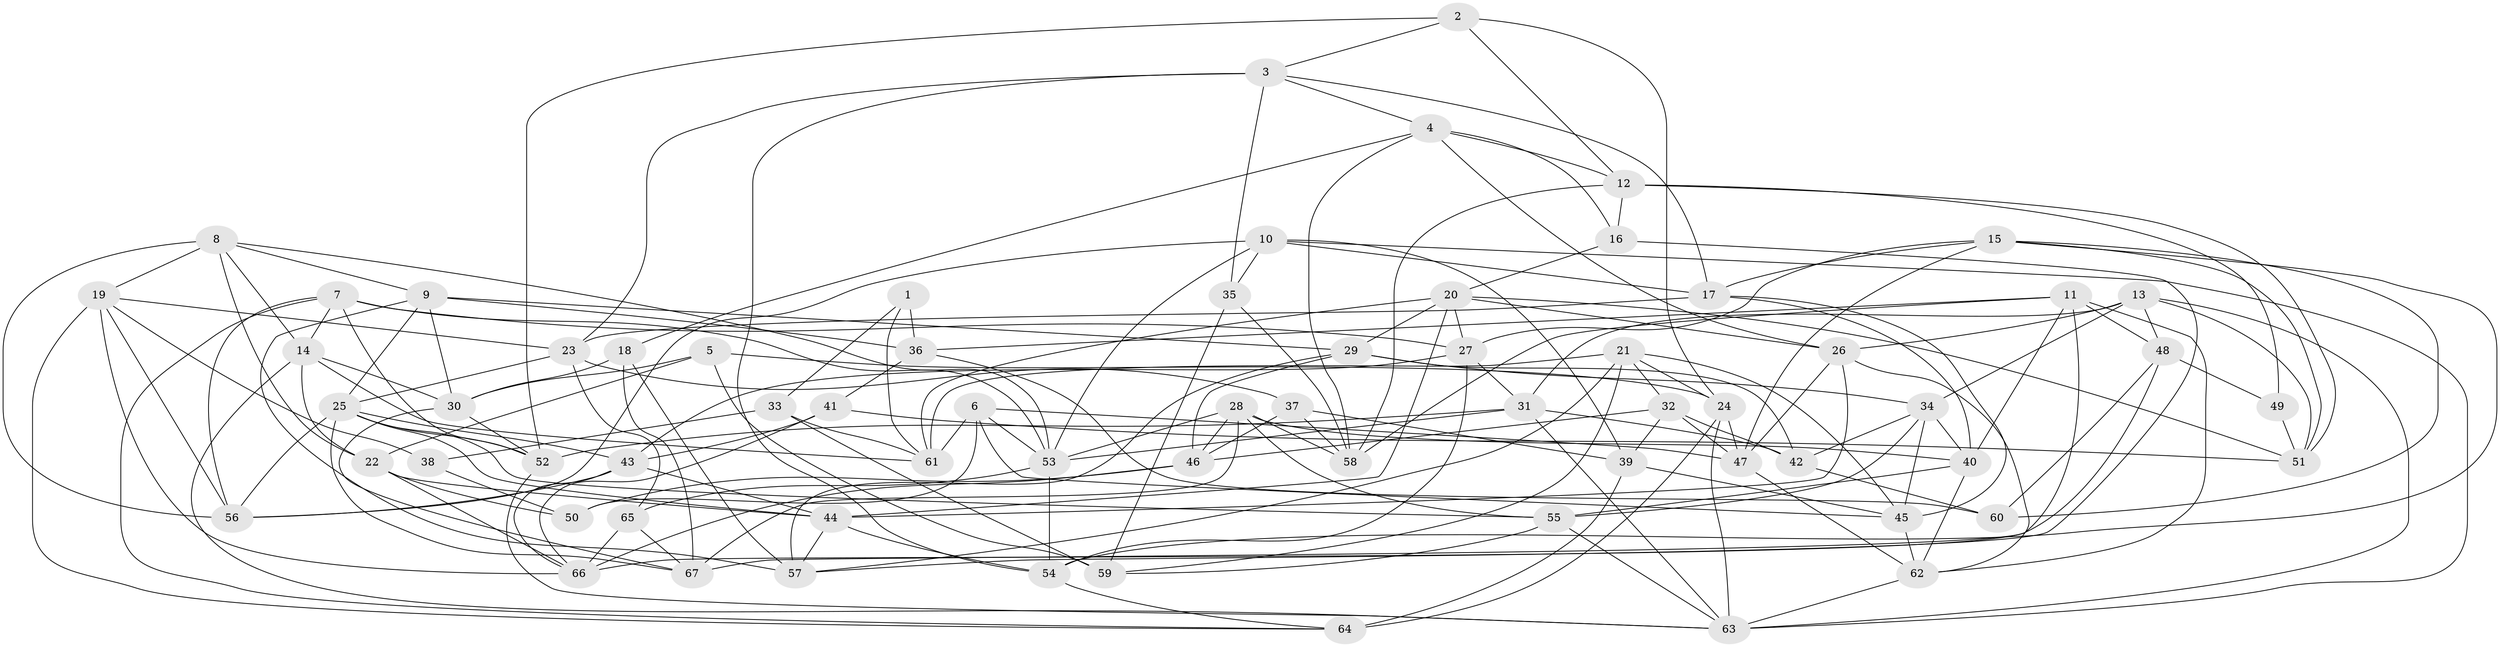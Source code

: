 // original degree distribution, {4: 1.0}
// Generated by graph-tools (version 1.1) at 2025/02/03/09/25 03:02:55]
// undirected, 67 vertices, 186 edges
graph export_dot {
graph [start="1"]
  node [color=gray90,style=filled];
  1;
  2;
  3;
  4;
  5;
  6;
  7;
  8;
  9;
  10;
  11;
  12;
  13;
  14;
  15;
  16;
  17;
  18;
  19;
  20;
  21;
  22;
  23;
  24;
  25;
  26;
  27;
  28;
  29;
  30;
  31;
  32;
  33;
  34;
  35;
  36;
  37;
  38;
  39;
  40;
  41;
  42;
  43;
  44;
  45;
  46;
  47;
  48;
  49;
  50;
  51;
  52;
  53;
  54;
  55;
  56;
  57;
  58;
  59;
  60;
  61;
  62;
  63;
  64;
  65;
  66;
  67;
  1 -- 33 [weight=1.0];
  1 -- 36 [weight=2.0];
  1 -- 61 [weight=1.0];
  2 -- 3 [weight=1.0];
  2 -- 12 [weight=1.0];
  2 -- 24 [weight=1.0];
  2 -- 52 [weight=1.0];
  3 -- 4 [weight=1.0];
  3 -- 17 [weight=1.0];
  3 -- 23 [weight=1.0];
  3 -- 35 [weight=1.0];
  3 -- 54 [weight=1.0];
  4 -- 12 [weight=1.0];
  4 -- 16 [weight=1.0];
  4 -- 18 [weight=1.0];
  4 -- 26 [weight=1.0];
  4 -- 58 [weight=1.0];
  5 -- 22 [weight=1.0];
  5 -- 24 [weight=1.0];
  5 -- 30 [weight=1.0];
  5 -- 59 [weight=1.0];
  6 -- 45 [weight=1.0];
  6 -- 47 [weight=1.0];
  6 -- 50 [weight=2.0];
  6 -- 53 [weight=1.0];
  6 -- 61 [weight=1.0];
  7 -- 14 [weight=1.0];
  7 -- 27 [weight=1.0];
  7 -- 52 [weight=1.0];
  7 -- 53 [weight=1.0];
  7 -- 56 [weight=1.0];
  7 -- 64 [weight=1.0];
  8 -- 9 [weight=1.0];
  8 -- 14 [weight=1.0];
  8 -- 19 [weight=1.0];
  8 -- 22 [weight=1.0];
  8 -- 53 [weight=1.0];
  8 -- 56 [weight=1.0];
  9 -- 25 [weight=1.0];
  9 -- 29 [weight=1.0];
  9 -- 30 [weight=1.0];
  9 -- 36 [weight=1.0];
  9 -- 57 [weight=1.0];
  10 -- 17 [weight=1.0];
  10 -- 35 [weight=1.0];
  10 -- 39 [weight=1.0];
  10 -- 53 [weight=1.0];
  10 -- 56 [weight=1.0];
  10 -- 63 [weight=1.0];
  11 -- 36 [weight=1.0];
  11 -- 40 [weight=1.0];
  11 -- 48 [weight=1.0];
  11 -- 58 [weight=1.0];
  11 -- 62 [weight=1.0];
  11 -- 67 [weight=1.0];
  12 -- 16 [weight=1.0];
  12 -- 49 [weight=1.0];
  12 -- 51 [weight=1.0];
  12 -- 58 [weight=1.0];
  13 -- 26 [weight=1.0];
  13 -- 31 [weight=1.0];
  13 -- 34 [weight=1.0];
  13 -- 48 [weight=1.0];
  13 -- 51 [weight=1.0];
  13 -- 63 [weight=1.0];
  14 -- 22 [weight=1.0];
  14 -- 30 [weight=1.0];
  14 -- 61 [weight=1.0];
  14 -- 63 [weight=1.0];
  15 -- 17 [weight=1.0];
  15 -- 27 [weight=1.0];
  15 -- 47 [weight=1.0];
  15 -- 51 [weight=1.0];
  15 -- 54 [weight=1.0];
  15 -- 60 [weight=1.0];
  16 -- 20 [weight=1.0];
  16 -- 57 [weight=1.0];
  17 -- 23 [weight=1.0];
  17 -- 40 [weight=1.0];
  17 -- 45 [weight=1.0];
  18 -- 30 [weight=1.0];
  18 -- 57 [weight=1.0];
  18 -- 67 [weight=1.0];
  19 -- 23 [weight=1.0];
  19 -- 38 [weight=1.0];
  19 -- 56 [weight=1.0];
  19 -- 64 [weight=1.0];
  19 -- 66 [weight=1.0];
  20 -- 26 [weight=1.0];
  20 -- 27 [weight=1.0];
  20 -- 29 [weight=1.0];
  20 -- 44 [weight=2.0];
  20 -- 51 [weight=1.0];
  20 -- 61 [weight=1.0];
  21 -- 24 [weight=1.0];
  21 -- 32 [weight=1.0];
  21 -- 45 [weight=1.0];
  21 -- 57 [weight=1.0];
  21 -- 59 [weight=1.0];
  21 -- 61 [weight=1.0];
  22 -- 44 [weight=1.0];
  22 -- 50 [weight=1.0];
  22 -- 66 [weight=1.0];
  23 -- 25 [weight=1.0];
  23 -- 37 [weight=1.0];
  23 -- 65 [weight=1.0];
  24 -- 47 [weight=1.0];
  24 -- 63 [weight=1.0];
  24 -- 64 [weight=1.0];
  25 -- 43 [weight=1.0];
  25 -- 44 [weight=1.0];
  25 -- 52 [weight=1.0];
  25 -- 55 [weight=1.0];
  25 -- 56 [weight=1.0];
  25 -- 67 [weight=1.0];
  26 -- 44 [weight=1.0];
  26 -- 47 [weight=1.0];
  26 -- 62 [weight=1.0];
  27 -- 31 [weight=1.0];
  27 -- 43 [weight=1.0];
  27 -- 54 [weight=1.0];
  28 -- 40 [weight=1.0];
  28 -- 46 [weight=1.0];
  28 -- 53 [weight=1.0];
  28 -- 55 [weight=1.0];
  28 -- 58 [weight=1.0];
  28 -- 67 [weight=1.0];
  29 -- 34 [weight=1.0];
  29 -- 42 [weight=1.0];
  29 -- 46 [weight=1.0];
  29 -- 57 [weight=1.0];
  30 -- 52 [weight=1.0];
  30 -- 67 [weight=1.0];
  31 -- 42 [weight=1.0];
  31 -- 52 [weight=1.0];
  31 -- 53 [weight=1.0];
  31 -- 63 [weight=1.0];
  32 -- 39 [weight=1.0];
  32 -- 42 [weight=2.0];
  32 -- 46 [weight=1.0];
  32 -- 47 [weight=1.0];
  33 -- 38 [weight=2.0];
  33 -- 59 [weight=2.0];
  33 -- 61 [weight=1.0];
  34 -- 40 [weight=1.0];
  34 -- 42 [weight=1.0];
  34 -- 45 [weight=1.0];
  34 -- 55 [weight=1.0];
  35 -- 58 [weight=1.0];
  35 -- 59 [weight=1.0];
  36 -- 41 [weight=1.0];
  36 -- 60 [weight=1.0];
  37 -- 39 [weight=1.0];
  37 -- 46 [weight=1.0];
  37 -- 58 [weight=1.0];
  38 -- 50 [weight=1.0];
  39 -- 45 [weight=1.0];
  39 -- 64 [weight=2.0];
  40 -- 55 [weight=1.0];
  40 -- 62 [weight=1.0];
  41 -- 43 [weight=1.0];
  41 -- 51 [weight=1.0];
  41 -- 66 [weight=1.0];
  42 -- 60 [weight=1.0];
  43 -- 44 [weight=1.0];
  43 -- 56 [weight=1.0];
  43 -- 66 [weight=1.0];
  44 -- 54 [weight=1.0];
  44 -- 57 [weight=1.0];
  45 -- 62 [weight=1.0];
  46 -- 50 [weight=2.0];
  46 -- 66 [weight=2.0];
  47 -- 62 [weight=1.0];
  48 -- 49 [weight=2.0];
  48 -- 60 [weight=1.0];
  48 -- 66 [weight=1.0];
  49 -- 51 [weight=1.0];
  52 -- 63 [weight=1.0];
  53 -- 54 [weight=1.0];
  53 -- 65 [weight=1.0];
  54 -- 64 [weight=1.0];
  55 -- 59 [weight=1.0];
  55 -- 63 [weight=1.0];
  62 -- 63 [weight=1.0];
  65 -- 66 [weight=1.0];
  65 -- 67 [weight=1.0];
}
